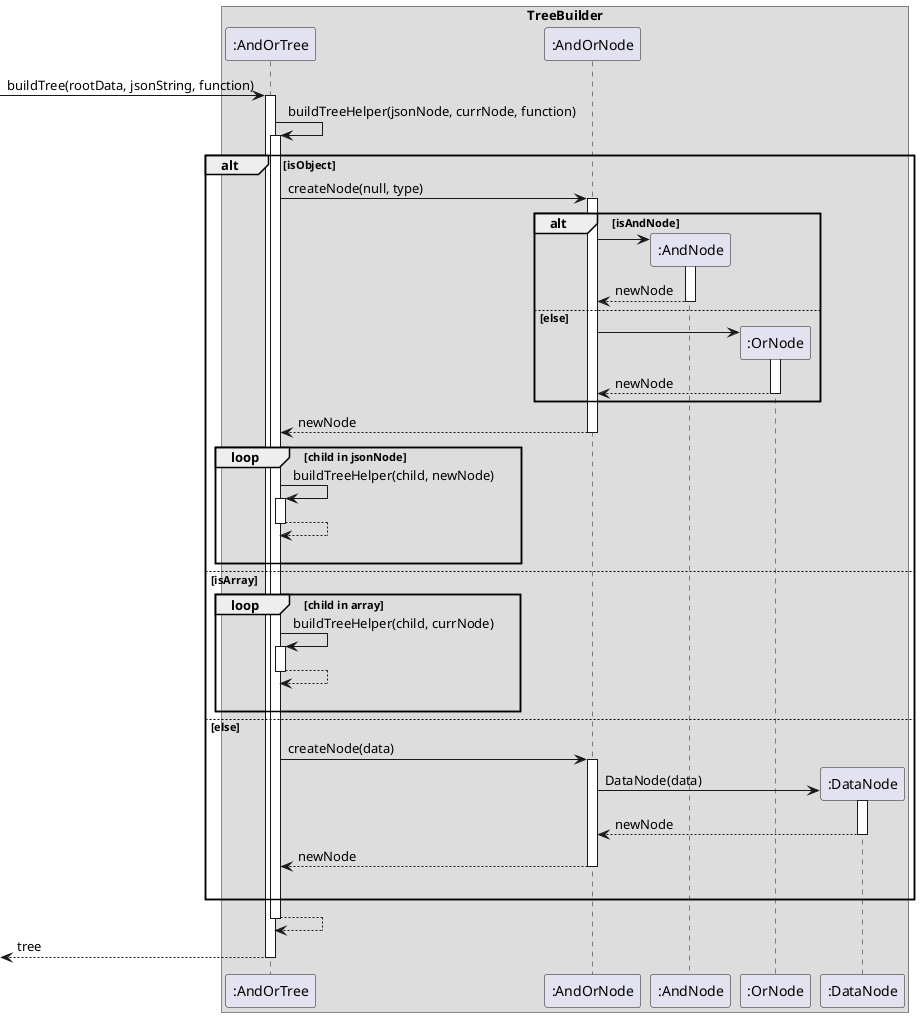 @startuml
autoactivate on

box TreeBuilder
participant ":AndOrTree" as AndOrTree
participant ":AndOrNode" as AndOrNode
participant ":AndNode" as AndNode
participant ":OrNode" as OrNode
participant ":DataNode" as DataNode
end box

[-> AndOrTree : buildTree(rootData, jsonString, function)
    AndOrTree -> AndOrTree : buildTreeHelper(jsonNode, currNode, function)
        alt isObject
            AndOrTree -> AndOrNode : createNode(null, type)
                alt isAndNode
                    create AndNode
                    AndOrNode -> AndNode
                        return newNode
                else else
                    create OrNode
                    AndOrNode -> OrNode
                        return newNode
                end
                return newNode


            loop child in jsonNode
                AndOrTree -> AndOrTree : buildTreeHelper(child, newNode)
                return
                |||
            end

        else isArray

            loop child in array
                AndOrTree -> AndOrTree : buildTreeHelper(child, currNode)
                    return
                |||
            end

        else else

            AndOrTree -> AndOrNode : createNode(data)
                create DataNode
                AndOrNode -> DataNode : DataNode(data)
                    return newNode
                return newNode
                |||

        end
        return
[<--AndOrTree : tree

@enduml
